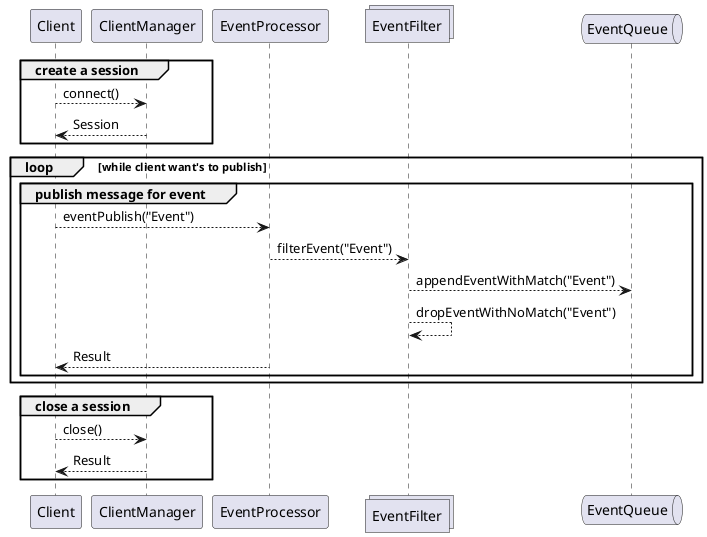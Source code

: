 @startuml

participant Client
participant ClientManager
participant EventProcessor
collections EventFilter
queue EventQueue

group create a session
  Client --> ClientManager : connect()
  Client <-- ClientManager : Session
end

loop while client want's to publish
  group publish message for event
    Client --> EventProcessor : eventPublish("Event")
    EventProcessor --> EventFilter : filterEvent("Event")
    EventFilter --> EventQueue : appendEventWithMatch("Event")
    EventFilter --> EventFilter : dropEventWithNoMatch("Event")
    Client <-- EventProcessor : Result
  end
end

group close a session
  Client --> ClientManager : close()
  Client <-- ClientManager : Result
end
@enduml


